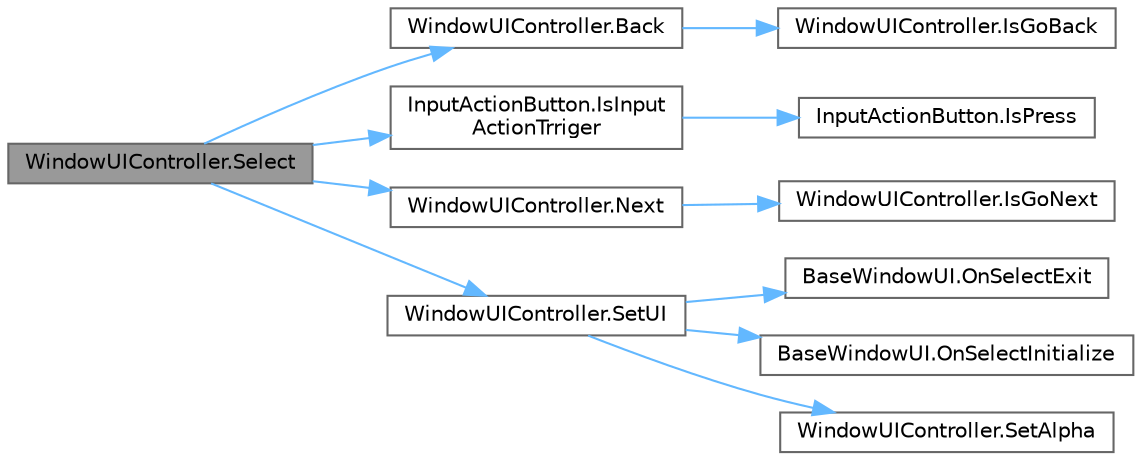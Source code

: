 digraph "WindowUIController.Select"
{
 // LATEX_PDF_SIZE
  bgcolor="transparent";
  edge [fontname=Helvetica,fontsize=10,labelfontname=Helvetica,labelfontsize=10];
  node [fontname=Helvetica,fontsize=10,shape=box,height=0.2,width=0.4];
  rankdir="LR";
  Node1 [id="Node000001",label="WindowUIController.Select",height=0.2,width=0.4,color="gray40", fillcolor="grey60", style="filled", fontcolor="black",tooltip=" "];
  Node1 -> Node2 [id="edge1_Node000001_Node000002",color="steelblue1",style="solid",tooltip=" "];
  Node2 [id="Node000002",label="WindowUIController.Back",height=0.2,width=0.4,color="grey40", fillcolor="white", style="filled",URL="$class_window_u_i_controller.html#aec6b714dc722960dda0cf05569d23100",tooltip=" "];
  Node2 -> Node3 [id="edge2_Node000002_Node000003",color="steelblue1",style="solid",tooltip=" "];
  Node3 [id="Node000003",label="WindowUIController.IsGoBack",height=0.2,width=0.4,color="grey40", fillcolor="white", style="filled",URL="$class_window_u_i_controller.html#ae87dcea2fa7f77e02f20bb62ffcaa978",tooltip=" "];
  Node1 -> Node4 [id="edge3_Node000001_Node000004",color="steelblue1",style="solid",tooltip=" "];
  Node4 [id="Node000004",label="InputActionButton.IsInput\lActionTrriger",height=0.2,width=0.4,color="grey40", fillcolor="white", style="filled",URL="$class_input_action_button.html#a847c561b8a3deeea260be80e698bd342",tooltip="ボタンを選択したかどうか"];
  Node4 -> Node5 [id="edge4_Node000004_Node000005",color="steelblue1",style="solid",tooltip=" "];
  Node5 [id="Node000005",label="InputActionButton.IsPress",height=0.2,width=0.4,color="grey40", fillcolor="white", style="filled",URL="$class_input_action_button.html#ab1c29386a568174cbcb4eaf2d498bb9c",tooltip=" "];
  Node1 -> Node6 [id="edge5_Node000001_Node000006",color="steelblue1",style="solid",tooltip=" "];
  Node6 [id="Node000006",label="WindowUIController.Next",height=0.2,width=0.4,color="grey40", fillcolor="white", style="filled",URL="$class_window_u_i_controller.html#a11d34f34c0b4b950ef80be67795b0f91",tooltip=" "];
  Node6 -> Node7 [id="edge6_Node000006_Node000007",color="steelblue1",style="solid",tooltip=" "];
  Node7 [id="Node000007",label="WindowUIController.IsGoNext",height=0.2,width=0.4,color="grey40", fillcolor="white", style="filled",URL="$class_window_u_i_controller.html#a02a74c5027968e15023f4e86243cba7d",tooltip=" "];
  Node1 -> Node8 [id="edge7_Node000001_Node000008",color="steelblue1",style="solid",tooltip=" "];
  Node8 [id="Node000008",label="WindowUIController.SetUI",height=0.2,width=0.4,color="grey40", fillcolor="white", style="filled",URL="$class_window_u_i_controller.html#a04ec023bd90edffc015c967aaf942ebb",tooltip="UIをセットする"];
  Node8 -> Node9 [id="edge8_Node000008_Node000009",color="steelblue1",style="solid",tooltip=" "];
  Node9 [id="Node000009",label="BaseWindowUI.OnSelectExit",height=0.2,width=0.4,color="grey40", fillcolor="white", style="filled",URL="$class_base_window_u_i.html#a853dcb23f481627b661a6085d83f6d46",tooltip="選択終了時に終了処理"];
  Node8 -> Node10 [id="edge9_Node000008_Node000010",color="steelblue1",style="solid",tooltip=" "];
  Node10 [id="Node000010",label="BaseWindowUI.OnSelectInitialize",height=0.2,width=0.4,color="grey40", fillcolor="white", style="filled",URL="$class_base_window_u_i.html#ac560873fe6a8724838c9bfaaf0d35b0f",tooltip="選択されたときに一度初期化"];
  Node8 -> Node11 [id="edge10_Node000008_Node000011",color="steelblue1",style="solid",tooltip=" "];
  Node11 [id="Node000011",label="WindowUIController.SetAlpha",height=0.2,width=0.4,color="grey40", fillcolor="white", style="filled",URL="$class_window_u_i_controller.html#adb9ea4f5b6c3f24b5167839e6a0f3f31",tooltip="色をセット"];
}
